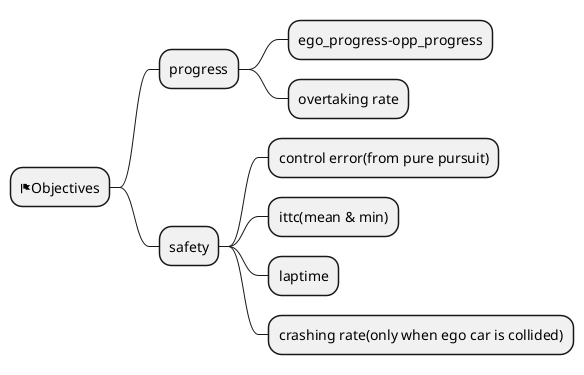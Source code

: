 @startmindmap
'https://plantuml.com/mindmap-diagram

'title Cost functions for Lattice Planner

* <&flag>Objectives

** progress
*** ego_progress-opp_progress
*** overtaking rate

** safety
*** control error(from pure pursuit)
*** ittc(mean & min)
*** laptime
*** crashing rate(only when ego car is collided)
'*** <s>Raspmbc</s> => OSMC
'*** <s>Raspyfi</s> => Volumio

'header
'My super header
'endheader

'center footer My super footer
'
'legend right
'  Short
'  legend
'endlegend
@endmindmap
